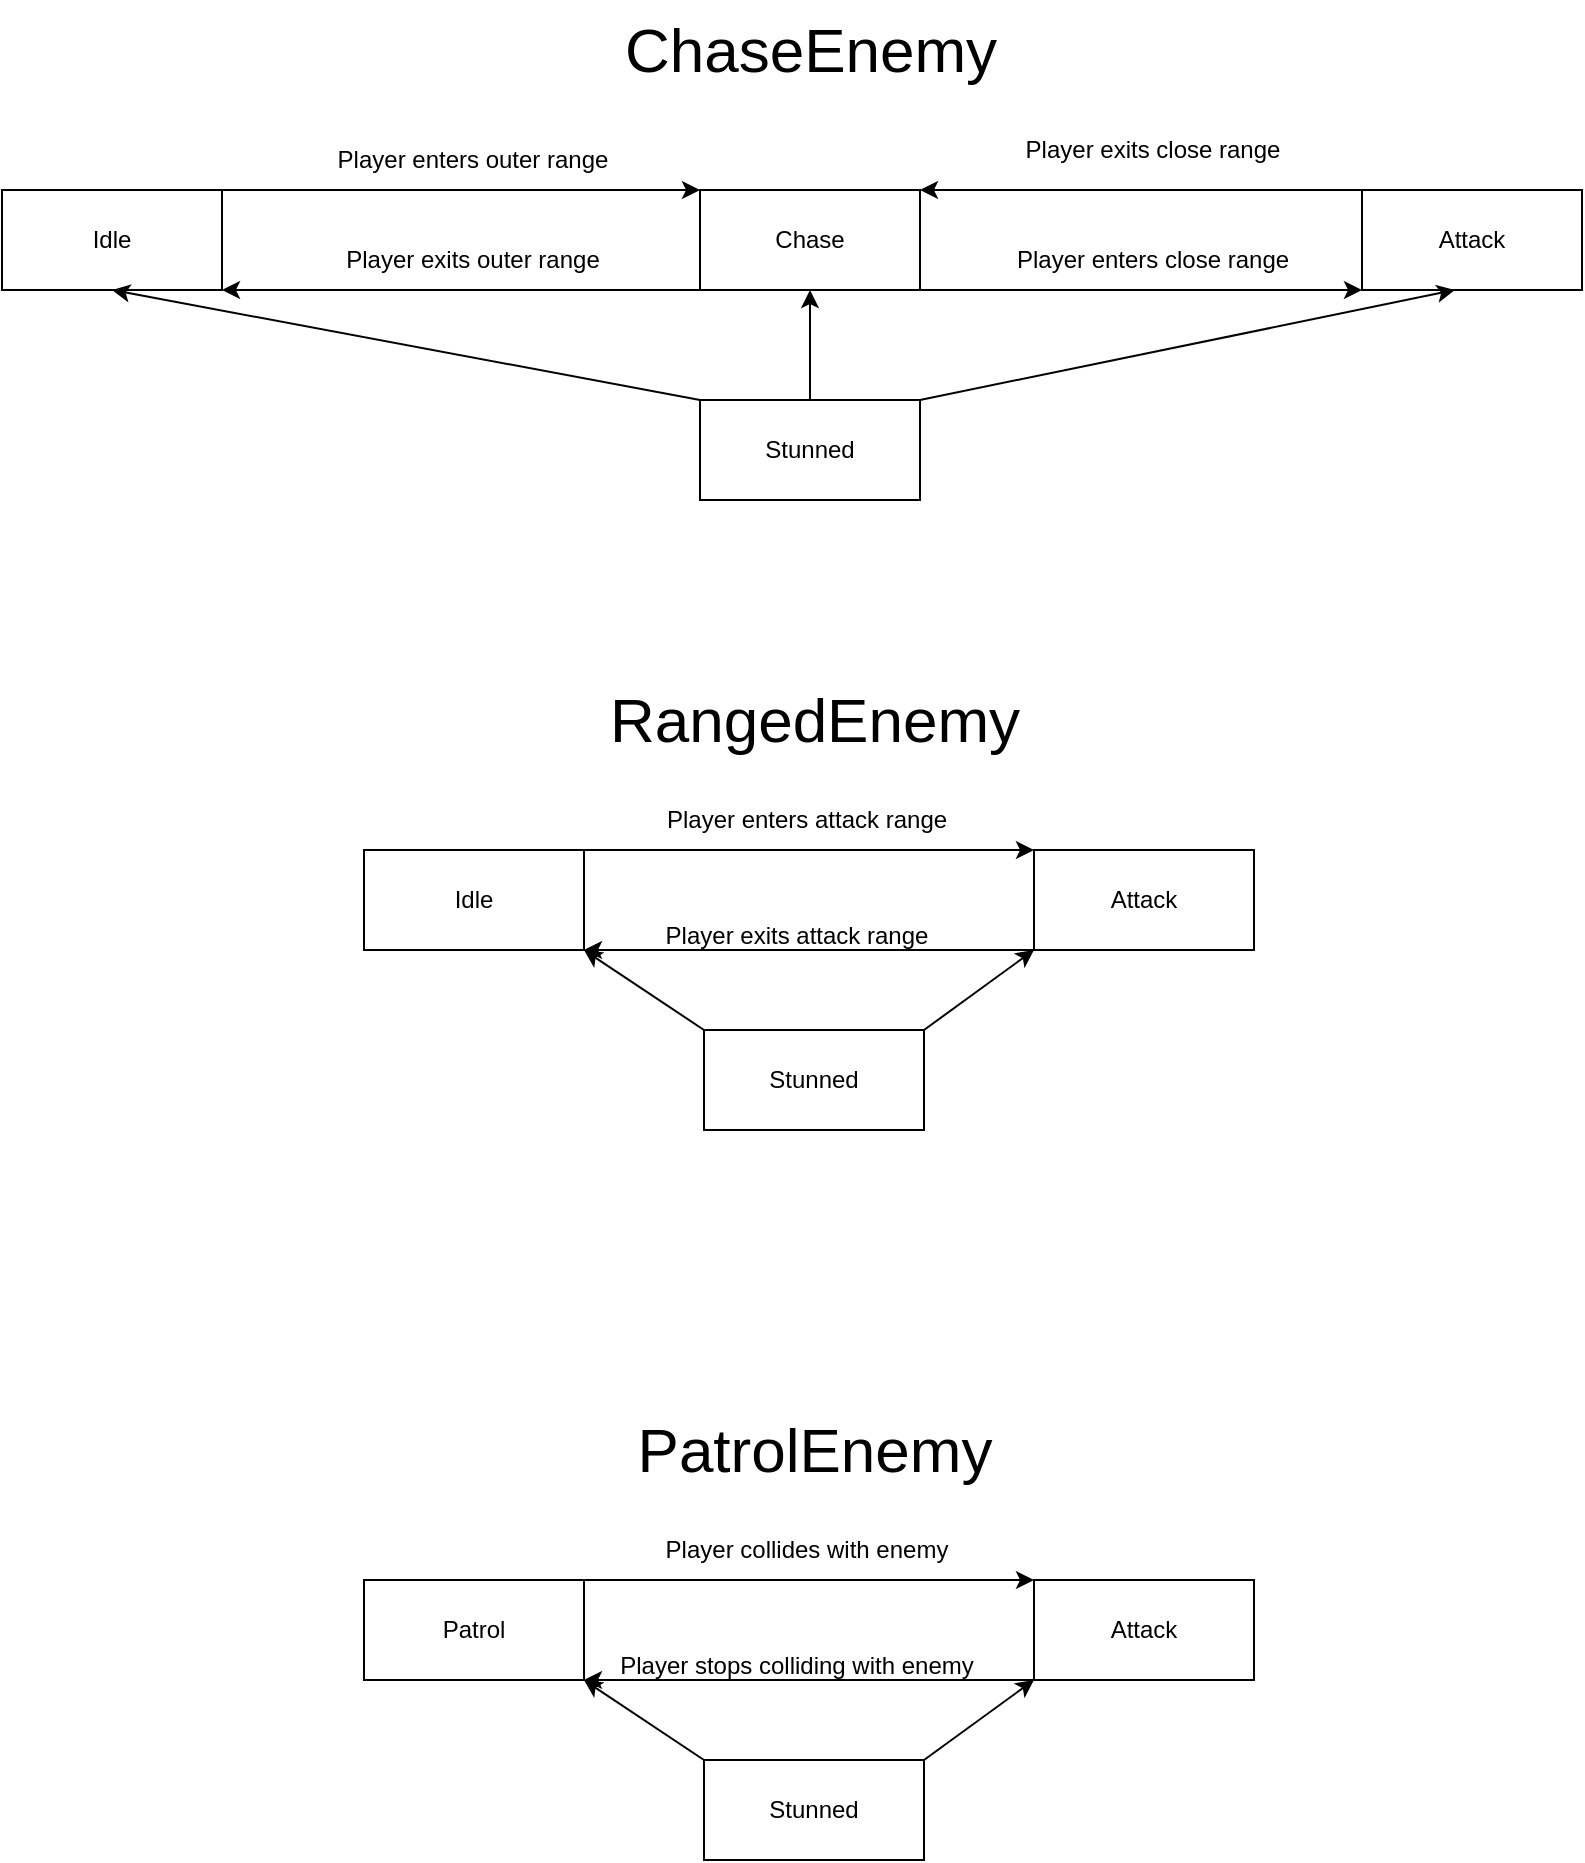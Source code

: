 <mxfile version="24.4.13" type="device">
  <diagram id="C5RBs43oDa-KdzZeNtuy" name="Page-1">
    <mxGraphModel dx="1050" dy="551" grid="1" gridSize="10" guides="1" tooltips="1" connect="1" arrows="1" fold="1" page="1" pageScale="1" pageWidth="827" pageHeight="1169" math="0" shadow="0">
      <root>
        <mxCell id="WIyWlLk6GJQsqaUBKTNV-0" />
        <mxCell id="WIyWlLk6GJQsqaUBKTNV-1" parent="WIyWlLk6GJQsqaUBKTNV-0" />
        <mxCell id="WX7jsszF0zdFs1KqqwCB-8" value="" style="endArrow=classic;html=1;rounded=0;entryX=0;entryY=0;entryDx=0;entryDy=0;exitX=1;exitY=0;exitDx=0;exitDy=0;" edge="1" parent="WIyWlLk6GJQsqaUBKTNV-1" source="WX7jsszF0zdFs1KqqwCB-11" target="WX7jsszF0zdFs1KqqwCB-12">
          <mxGeometry width="50" height="50" relative="1" as="geometry">
            <mxPoint x="220" y="125" as="sourcePoint" />
            <mxPoint x="400" y="125" as="targetPoint" />
          </mxGeometry>
        </mxCell>
        <mxCell id="WX7jsszF0zdFs1KqqwCB-9" value="Player enters outer range" style="text;html=1;align=center;verticalAlign=middle;resizable=0;points=[];autosize=1;strokeColor=none;fillColor=none;" vertex="1" parent="WIyWlLk6GJQsqaUBKTNV-1">
          <mxGeometry x="165" y="85" width="160" height="30" as="geometry" />
        </mxCell>
        <mxCell id="WX7jsszF0zdFs1KqqwCB-11" value="Idle" style="html=1;whiteSpace=wrap;" vertex="1" parent="WIyWlLk6GJQsqaUBKTNV-1">
          <mxGeometry x="10" y="115" width="110" height="50" as="geometry" />
        </mxCell>
        <mxCell id="WX7jsszF0zdFs1KqqwCB-12" value="Chase" style="html=1;whiteSpace=wrap;" vertex="1" parent="WIyWlLk6GJQsqaUBKTNV-1">
          <mxGeometry x="359" y="115" width="110" height="50" as="geometry" />
        </mxCell>
        <mxCell id="WX7jsszF0zdFs1KqqwCB-13" value="Attack" style="html=1;whiteSpace=wrap;" vertex="1" parent="WIyWlLk6GJQsqaUBKTNV-1">
          <mxGeometry x="690" y="115" width="110" height="50" as="geometry" />
        </mxCell>
        <mxCell id="WX7jsszF0zdFs1KqqwCB-14" value="Stunned" style="html=1;whiteSpace=wrap;" vertex="1" parent="WIyWlLk6GJQsqaUBKTNV-1">
          <mxGeometry x="359" y="220" width="110" height="50" as="geometry" />
        </mxCell>
        <mxCell id="WX7jsszF0zdFs1KqqwCB-16" value="" style="endArrow=classic;html=1;rounded=0;exitX=0;exitY=0;exitDx=0;exitDy=0;entryX=1;entryY=0;entryDx=0;entryDy=0;" edge="1" parent="WIyWlLk6GJQsqaUBKTNV-1" source="WX7jsszF0zdFs1KqqwCB-13" target="WX7jsszF0zdFs1KqqwCB-12">
          <mxGeometry width="50" height="50" relative="1" as="geometry">
            <mxPoint x="350" y="350" as="sourcePoint" />
            <mxPoint x="412.5" y="165" as="targetPoint" />
          </mxGeometry>
        </mxCell>
        <mxCell id="WX7jsszF0zdFs1KqqwCB-17" value="Player exits close range" style="text;html=1;align=center;verticalAlign=middle;resizable=0;points=[];autosize=1;strokeColor=none;fillColor=none;rotation=0;rounded=0;" vertex="1" parent="WIyWlLk6GJQsqaUBKTNV-1">
          <mxGeometry x="510" y="80" width="150" height="30" as="geometry" />
        </mxCell>
        <mxCell id="WX7jsszF0zdFs1KqqwCB-18" value="" style="endArrow=classic;html=1;rounded=0;exitX=0;exitY=1;exitDx=0;exitDy=0;entryX=1;entryY=1;entryDx=0;entryDy=0;" edge="1" parent="WIyWlLk6GJQsqaUBKTNV-1" source="WX7jsszF0zdFs1KqqwCB-12" target="WX7jsszF0zdFs1KqqwCB-11">
          <mxGeometry width="50" height="50" relative="1" as="geometry">
            <mxPoint x="400" y="164" as="sourcePoint" />
            <mxPoint x="220" y="164" as="targetPoint" />
          </mxGeometry>
        </mxCell>
        <mxCell id="WX7jsszF0zdFs1KqqwCB-19" value="" style="endArrow=classic;html=1;rounded=0;entryX=0;entryY=1;entryDx=0;entryDy=0;exitX=1;exitY=1;exitDx=0;exitDy=0;" edge="1" parent="WIyWlLk6GJQsqaUBKTNV-1" source="WX7jsszF0zdFs1KqqwCB-12" target="WX7jsszF0zdFs1KqqwCB-13">
          <mxGeometry width="50" height="50" relative="1" as="geometry">
            <mxPoint x="510" y="165" as="sourcePoint" />
            <mxPoint x="650" y="165" as="targetPoint" />
          </mxGeometry>
        </mxCell>
        <mxCell id="WX7jsszF0zdFs1KqqwCB-15" value="Player enters close range" style="text;html=1;align=center;verticalAlign=middle;resizable=0;points=[];autosize=1;strokeColor=none;fillColor=none;rotation=0;" vertex="1" parent="WIyWlLk6GJQsqaUBKTNV-1">
          <mxGeometry x="505" y="135" width="160" height="30" as="geometry" />
        </mxCell>
        <mxCell id="WX7jsszF0zdFs1KqqwCB-20" value="Player exits outer range" style="text;html=1;align=center;verticalAlign=middle;resizable=0;points=[];autosize=1;strokeColor=none;fillColor=none;" vertex="1" parent="WIyWlLk6GJQsqaUBKTNV-1">
          <mxGeometry x="170" y="135" width="150" height="30" as="geometry" />
        </mxCell>
        <mxCell id="WX7jsszF0zdFs1KqqwCB-21" value="" style="endArrow=classic;html=1;rounded=0;entryX=0.422;entryY=1;entryDx=0;entryDy=0;entryPerimeter=0;exitX=1;exitY=0;exitDx=0;exitDy=0;" edge="1" parent="WIyWlLk6GJQsqaUBKTNV-1" source="WX7jsszF0zdFs1KqqwCB-14" target="WX7jsszF0zdFs1KqqwCB-13">
          <mxGeometry width="50" height="50" relative="1" as="geometry">
            <mxPoint x="469" y="280" as="sourcePoint" />
            <mxPoint x="519" y="230" as="targetPoint" />
          </mxGeometry>
        </mxCell>
        <mxCell id="WX7jsszF0zdFs1KqqwCB-22" value="" style="endArrow=classic;html=1;rounded=0;entryX=0.5;entryY=1;entryDx=0;entryDy=0;exitX=0.5;exitY=0;exitDx=0;exitDy=0;" edge="1" parent="WIyWlLk6GJQsqaUBKTNV-1" source="WX7jsszF0zdFs1KqqwCB-14" target="WX7jsszF0zdFs1KqqwCB-12">
          <mxGeometry width="50" height="50" relative="1" as="geometry">
            <mxPoint x="414" y="270" as="sourcePoint" />
            <mxPoint x="464" y="220" as="targetPoint" />
          </mxGeometry>
        </mxCell>
        <mxCell id="WX7jsszF0zdFs1KqqwCB-23" value="" style="endArrow=classic;html=1;rounded=0;entryX=0.5;entryY=1;entryDx=0;entryDy=0;exitX=0;exitY=0;exitDx=0;exitDy=0;" edge="1" parent="WIyWlLk6GJQsqaUBKTNV-1" source="WX7jsszF0zdFs1KqqwCB-14" target="WX7jsszF0zdFs1KqqwCB-11">
          <mxGeometry width="50" height="50" relative="1" as="geometry">
            <mxPoint x="364" y="290" as="sourcePoint" />
            <mxPoint x="414" y="240" as="targetPoint" />
          </mxGeometry>
        </mxCell>
        <mxCell id="WX7jsszF0zdFs1KqqwCB-24" value="&lt;font style=&quot;font-size: 31px;&quot;&gt;ChaseEnemy&lt;/font&gt;" style="text;html=1;align=center;verticalAlign=middle;resizable=0;points=[];autosize=1;strokeColor=none;fillColor=none;" vertex="1" parent="WIyWlLk6GJQsqaUBKTNV-1">
          <mxGeometry x="309" y="20" width="210" height="50" as="geometry" />
        </mxCell>
        <mxCell id="WX7jsszF0zdFs1KqqwCB-28" value="Stunned" style="html=1;whiteSpace=wrap;" vertex="1" parent="WIyWlLk6GJQsqaUBKTNV-1">
          <mxGeometry x="361" y="535" width="110" height="50" as="geometry" />
        </mxCell>
        <mxCell id="WX7jsszF0zdFs1KqqwCB-36" value="" style="endArrow=classic;html=1;rounded=0;exitX=1;exitY=0;exitDx=0;exitDy=0;entryX=0;entryY=1;entryDx=0;entryDy=0;" edge="1" parent="WIyWlLk6GJQsqaUBKTNV-1" source="WX7jsszF0zdFs1KqqwCB-28" target="WX7jsszF0zdFs1KqqwCB-43">
          <mxGeometry width="50" height="50" relative="1" as="geometry">
            <mxPoint x="416" y="605" as="sourcePoint" />
            <mxPoint x="377" y="515" as="targetPoint" />
          </mxGeometry>
        </mxCell>
        <mxCell id="WX7jsszF0zdFs1KqqwCB-37" value="" style="endArrow=classic;html=1;rounded=0;entryX=1;entryY=1;entryDx=0;entryDy=0;exitX=0;exitY=0;exitDx=0;exitDy=0;" edge="1" parent="WIyWlLk6GJQsqaUBKTNV-1" source="WX7jsszF0zdFs1KqqwCB-28" target="WX7jsszF0zdFs1KqqwCB-39">
          <mxGeometry width="50" height="50" relative="1" as="geometry">
            <mxPoint x="366" y="625" as="sourcePoint" />
            <mxPoint x="67" y="500" as="targetPoint" />
          </mxGeometry>
        </mxCell>
        <mxCell id="WX7jsszF0zdFs1KqqwCB-38" value="&lt;font style=&quot;font-size: 31px;&quot;&gt;RangedEnemy&lt;/font&gt;" style="text;html=1;align=center;verticalAlign=middle;resizable=0;points=[];autosize=1;strokeColor=none;fillColor=none;" vertex="1" parent="WIyWlLk6GJQsqaUBKTNV-1">
          <mxGeometry x="301" y="355" width="230" height="50" as="geometry" />
        </mxCell>
        <mxCell id="WX7jsszF0zdFs1KqqwCB-39" value="Idle" style="html=1;whiteSpace=wrap;" vertex="1" parent="WIyWlLk6GJQsqaUBKTNV-1">
          <mxGeometry x="191" y="445" width="110" height="50" as="geometry" />
        </mxCell>
        <mxCell id="WX7jsszF0zdFs1KqqwCB-43" value="Attack" style="html=1;whiteSpace=wrap;" vertex="1" parent="WIyWlLk6GJQsqaUBKTNV-1">
          <mxGeometry x="526" y="445" width="110" height="50" as="geometry" />
        </mxCell>
        <mxCell id="WX7jsszF0zdFs1KqqwCB-44" value="" style="endArrow=classic;html=1;rounded=0;entryX=0;entryY=0;entryDx=0;entryDy=0;exitX=1;exitY=0;exitDx=0;exitDy=0;" edge="1" parent="WIyWlLk6GJQsqaUBKTNV-1" source="WX7jsszF0zdFs1KqqwCB-39" target="WX7jsszF0zdFs1KqqwCB-43">
          <mxGeometry width="50" height="50" relative="1" as="geometry">
            <mxPoint x="397" y="385" as="sourcePoint" />
            <mxPoint x="447" y="335" as="targetPoint" />
          </mxGeometry>
        </mxCell>
        <mxCell id="WX7jsszF0zdFs1KqqwCB-45" value="Player enters attack range" style="text;html=1;align=center;verticalAlign=middle;resizable=0;points=[];autosize=1;strokeColor=none;fillColor=none;" vertex="1" parent="WIyWlLk6GJQsqaUBKTNV-1">
          <mxGeometry x="332" y="415" width="160" height="30" as="geometry" />
        </mxCell>
        <mxCell id="WX7jsszF0zdFs1KqqwCB-46" value="" style="endArrow=classic;html=1;rounded=0;entryX=1;entryY=1;entryDx=0;entryDy=0;exitX=0;exitY=1;exitDx=0;exitDy=0;" edge="1" parent="WIyWlLk6GJQsqaUBKTNV-1" source="WX7jsszF0zdFs1KqqwCB-43" target="WX7jsszF0zdFs1KqqwCB-39">
          <mxGeometry width="50" height="50" relative="1" as="geometry">
            <mxPoint x="397" y="385" as="sourcePoint" />
            <mxPoint x="447" y="335" as="targetPoint" />
          </mxGeometry>
        </mxCell>
        <mxCell id="WX7jsszF0zdFs1KqqwCB-47" value="Player exits attack range" style="text;html=1;align=center;verticalAlign=middle;resizable=0;points=[];autosize=1;strokeColor=none;fillColor=none;" vertex="1" parent="WIyWlLk6GJQsqaUBKTNV-1">
          <mxGeometry x="332" y="473" width="150" height="30" as="geometry" />
        </mxCell>
        <mxCell id="WX7jsszF0zdFs1KqqwCB-48" value="Stunned" style="html=1;whiteSpace=wrap;" vertex="1" parent="WIyWlLk6GJQsqaUBKTNV-1">
          <mxGeometry x="361" y="900" width="110" height="50" as="geometry" />
        </mxCell>
        <mxCell id="WX7jsszF0zdFs1KqqwCB-49" value="" style="endArrow=classic;html=1;rounded=0;exitX=1;exitY=0;exitDx=0;exitDy=0;entryX=0;entryY=1;entryDx=0;entryDy=0;" edge="1" parent="WIyWlLk6GJQsqaUBKTNV-1" source="WX7jsszF0zdFs1KqqwCB-48" target="WX7jsszF0zdFs1KqqwCB-53">
          <mxGeometry width="50" height="50" relative="1" as="geometry">
            <mxPoint x="416" y="970" as="sourcePoint" />
            <mxPoint x="377" y="880" as="targetPoint" />
          </mxGeometry>
        </mxCell>
        <mxCell id="WX7jsszF0zdFs1KqqwCB-50" value="" style="endArrow=classic;html=1;rounded=0;entryX=1;entryY=1;entryDx=0;entryDy=0;exitX=0;exitY=0;exitDx=0;exitDy=0;" edge="1" parent="WIyWlLk6GJQsqaUBKTNV-1" source="WX7jsszF0zdFs1KqqwCB-48" target="WX7jsszF0zdFs1KqqwCB-52">
          <mxGeometry width="50" height="50" relative="1" as="geometry">
            <mxPoint x="366" y="990" as="sourcePoint" />
            <mxPoint x="67" y="865" as="targetPoint" />
          </mxGeometry>
        </mxCell>
        <mxCell id="WX7jsszF0zdFs1KqqwCB-51" value="&lt;font style=&quot;font-size: 31px;&quot;&gt;PatrolEnemy&lt;/font&gt;" style="text;html=1;align=center;verticalAlign=middle;resizable=0;points=[];autosize=1;strokeColor=none;fillColor=none;" vertex="1" parent="WIyWlLk6GJQsqaUBKTNV-1">
          <mxGeometry x="316" y="720" width="200" height="50" as="geometry" />
        </mxCell>
        <mxCell id="WX7jsszF0zdFs1KqqwCB-52" value="Patrol" style="html=1;whiteSpace=wrap;" vertex="1" parent="WIyWlLk6GJQsqaUBKTNV-1">
          <mxGeometry x="191" y="810" width="110" height="50" as="geometry" />
        </mxCell>
        <mxCell id="WX7jsszF0zdFs1KqqwCB-53" value="Attack" style="html=1;whiteSpace=wrap;" vertex="1" parent="WIyWlLk6GJQsqaUBKTNV-1">
          <mxGeometry x="526" y="810" width="110" height="50" as="geometry" />
        </mxCell>
        <mxCell id="WX7jsszF0zdFs1KqqwCB-54" value="" style="endArrow=classic;html=1;rounded=0;entryX=0;entryY=0;entryDx=0;entryDy=0;exitX=1;exitY=0;exitDx=0;exitDy=0;" edge="1" parent="WIyWlLk6GJQsqaUBKTNV-1" source="WX7jsszF0zdFs1KqqwCB-52" target="WX7jsszF0zdFs1KqqwCB-53">
          <mxGeometry width="50" height="50" relative="1" as="geometry">
            <mxPoint x="397" y="750" as="sourcePoint" />
            <mxPoint x="447" y="700" as="targetPoint" />
          </mxGeometry>
        </mxCell>
        <mxCell id="WX7jsszF0zdFs1KqqwCB-55" value="Player collides with enemy" style="text;html=1;align=center;verticalAlign=middle;resizable=0;points=[];autosize=1;strokeColor=none;fillColor=none;" vertex="1" parent="WIyWlLk6GJQsqaUBKTNV-1">
          <mxGeometry x="332" y="780" width="160" height="30" as="geometry" />
        </mxCell>
        <mxCell id="WX7jsszF0zdFs1KqqwCB-56" value="" style="endArrow=classic;html=1;rounded=0;entryX=1;entryY=1;entryDx=0;entryDy=0;exitX=0;exitY=1;exitDx=0;exitDy=0;" edge="1" parent="WIyWlLk6GJQsqaUBKTNV-1" source="WX7jsszF0zdFs1KqqwCB-53" target="WX7jsszF0zdFs1KqqwCB-52">
          <mxGeometry width="50" height="50" relative="1" as="geometry">
            <mxPoint x="397" y="750" as="sourcePoint" />
            <mxPoint x="447" y="700" as="targetPoint" />
          </mxGeometry>
        </mxCell>
        <mxCell id="WX7jsszF0zdFs1KqqwCB-57" value="Player stops colliding with enemy" style="text;html=1;align=center;verticalAlign=middle;resizable=0;points=[];autosize=1;strokeColor=none;fillColor=none;" vertex="1" parent="WIyWlLk6GJQsqaUBKTNV-1">
          <mxGeometry x="307" y="838" width="200" height="30" as="geometry" />
        </mxCell>
      </root>
    </mxGraphModel>
  </diagram>
</mxfile>
